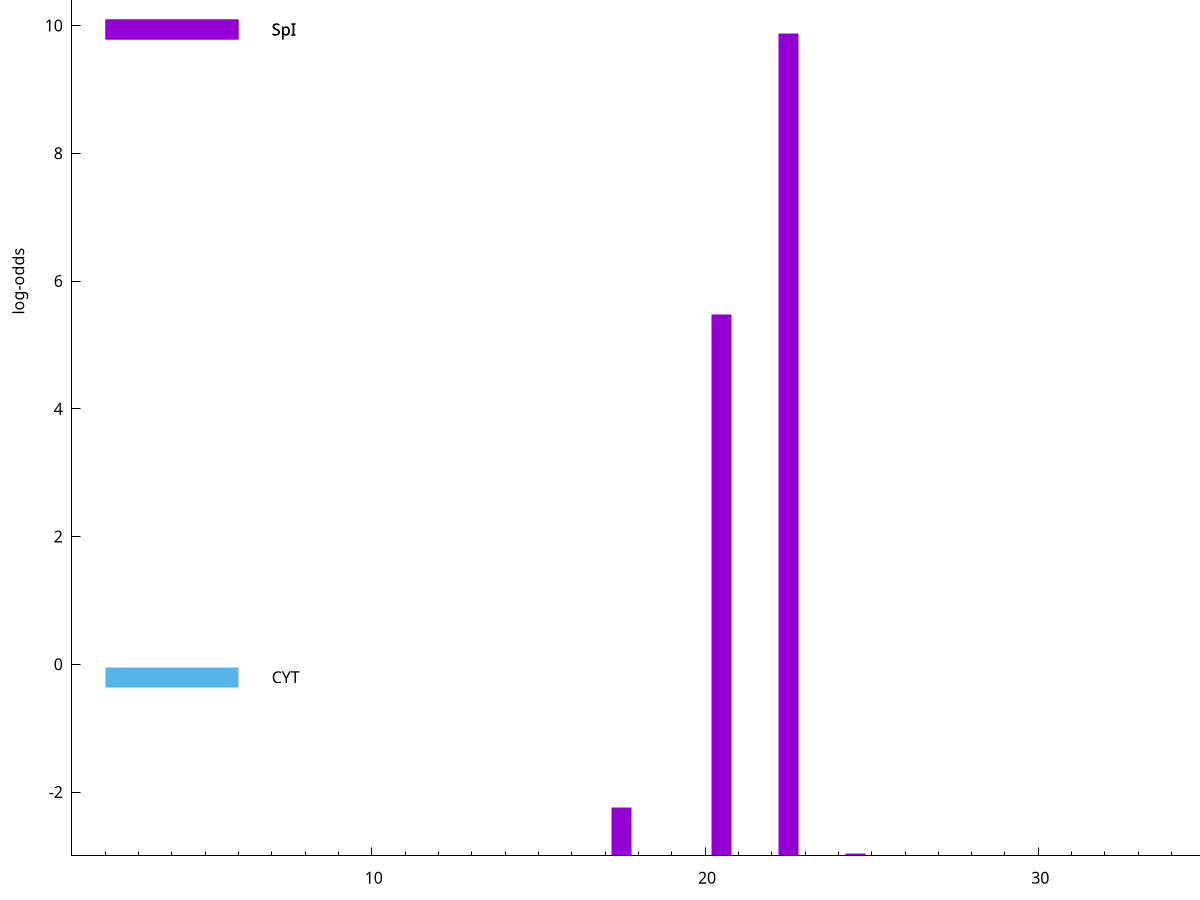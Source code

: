 set title "LipoP predictions for SRR4017833.gff"
set size 2., 1.4
set xrange [1:70] 
set mxtics 10
set yrange [-3:15]
set y2range [0:18]
set ylabel "log-odds"
set term postscript eps color solid "Helvetica" 30
set output "SRR4017833.gff46.eps"
set arrow from 2,9.93919 to 6,9.93919 nohead lt 1 lw 20
set label "SpI" at 7,9.93919
set arrow from 2,-0.200913 to 6,-0.200913 nohead lt 3 lw 20
set label "CYT" at 7,-0.200913
set arrow from 2,9.93919 to 6,9.93919 nohead lt 1 lw 20
set label "SpI" at 7,9.93919
# NOTE: The scores below are the log-odds scores with the threshold
# NOTE: subtracted (a hack to make gnuplot make the histogram all
# NOTE: look nice).
plot "-" axes x1y2 title "" with impulses lt 1 lw 20
22.500000 12.871600
20.500000 8.469940
17.500000 0.753160
24.500000 0.043090
e
exit
